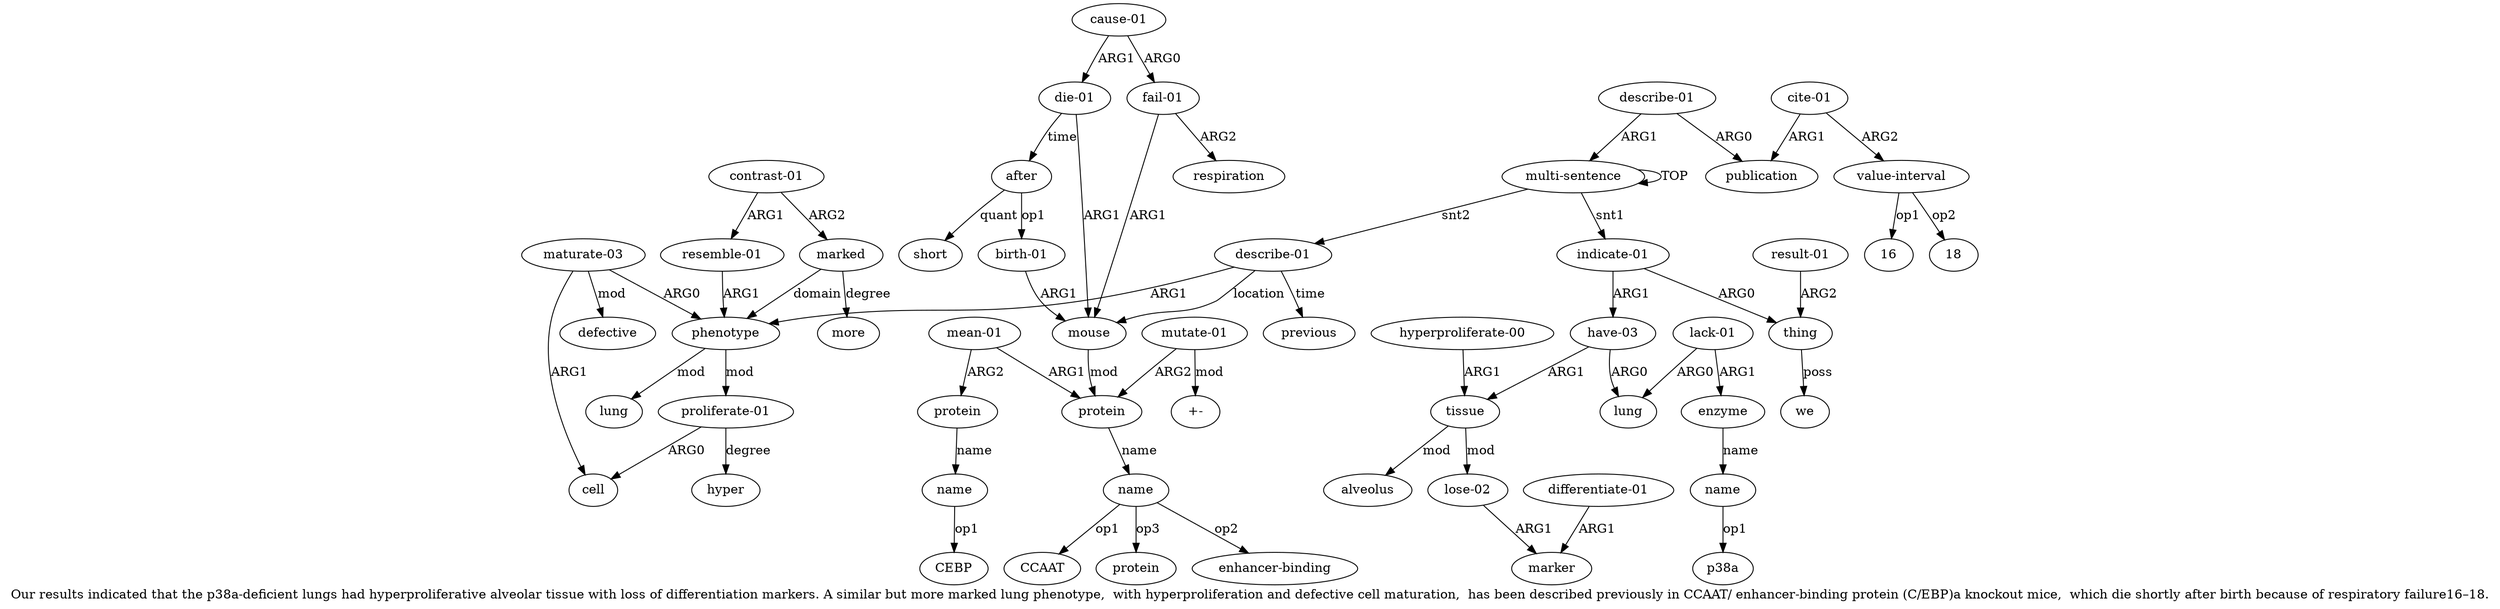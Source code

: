 digraph  {
	graph [label="Our results indicated that the p38a-deficient lungs had hyperproliferative alveolar tissue with loss of differentiation markers. \
A similar but more marked lung phenotype,  with hyperproliferation and defective cell maturation,  has been described previously \
in CCAAT/ enhancer-binding protein (C/EBP)a knockout mice,  which die shortly after birth because of respiratory failure16–18."];
	node [label="\N"];
	a20	 [color=black,
		gold_ind=20,
		gold_label="describe-01",
		label="describe-01",
		test_ind=20,
		test_label="describe-01"];
	a21	 [color=black,
		gold_ind=21,
		gold_label=phenotype,
		label=phenotype,
		test_ind=21,
		test_label=phenotype];
	a20 -> a21 [key=0,
	color=black,
	gold_label=ARG1,
	label=ARG1,
	test_label=ARG1];
a33 [color=black,
	gold_ind=33,
	gold_label=mouse,
	label=mouse,
	test_ind=33,
	test_label=mouse];
a20 -> a33 [key=0,
color=black,
gold_label=location,
label=location,
test_label=location];
a32 [color=black,
gold_ind=32,
gold_label=previous,
label=previous,
test_ind=32,
test_label=previous];
a20 -> a32 [key=0,
color=black,
gold_label=time,
label=time,
test_label=time];
a22 [color=black,
gold_ind=22,
gold_label=lung,
label=lung,
test_ind=22,
test_label=lung];
a21 -> a22 [key=0,
color=black,
gold_label=mod,
label=mod,
test_label=mod];
a23 [color=black,
gold_ind=23,
gold_label="proliferate-01",
label="proliferate-01",
test_ind=23,
test_label="proliferate-01"];
a21 -> a23 [key=0,
color=black,
gold_label=mod,
label=mod,
test_label=mod];
a24 [color=black,
gold_ind=24,
gold_label=hyper,
label=hyper,
test_ind=24,
test_label=hyper];
a23 -> a24 [key=0,
color=black,
gold_label=degree,
label=degree,
test_label=degree];
a26 [color=black,
gold_ind=26,
gold_label=cell,
label=cell,
test_ind=26,
test_label=cell];
a23 -> a26 [key=0,
color=black,
gold_label=ARG0,
label=ARG0,
test_label=ARG0];
a25 [color=black,
gold_ind=25,
gold_label="maturate-03",
label="maturate-03",
test_ind=25,
test_label="maturate-03"];
a25 -> a21 [key=0,
color=black,
gold_label=ARG0,
label=ARG0,
test_label=ARG0];
a25 -> a26 [key=0,
color=black,
gold_label=ARG1,
label=ARG1,
test_label=ARG1];
a27 [color=black,
gold_ind=27,
gold_label=defective,
label=defective,
test_ind=27,
test_label=defective];
a25 -> a27 [key=0,
color=black,
gold_label=mod,
label=mod,
test_label=mod];
a28 [color=black,
gold_ind=28,
gold_label="resemble-01",
label="resemble-01",
test_ind=28,
test_label="resemble-01"];
a28 -> a21 [key=0,
color=black,
gold_label=ARG1,
label=ARG1,
test_label=ARG1];
a29 [color=black,
gold_ind=29,
gold_label="contrast-01",
label="contrast-01",
test_ind=29,
test_label="contrast-01"];
a29 -> a28 [key=0,
color=black,
gold_label=ARG1,
label=ARG1,
test_label=ARG1];
a30 [color=black,
gold_ind=30,
gold_label=marked,
label=marked,
test_ind=30,
test_label=marked];
a29 -> a30 [key=0,
color=black,
gold_label=ARG2,
label=ARG2,
test_label=ARG2];
"a42 CCAAT" [color=black,
gold_ind=-1,
gold_label=CCAAT,
label=CCAAT,
test_ind=-1,
test_label=CCAAT];
a31 [color=black,
gold_ind=31,
gold_label=more,
label=more,
test_ind=31,
test_label=more];
a30 -> a21 [key=0,
color=black,
gold_label=domain,
label=domain,
test_label=domain];
a30 -> a31 [key=0,
color=black,
gold_label=degree,
label=degree,
test_label=degree];
a37 [color=black,
gold_ind=37,
gold_label=short,
label=short,
test_ind=37,
test_label=short];
"a46 CEBP" [color=black,
gold_ind=-1,
gold_label=CEBP,
label=CEBP,
test_ind=-1,
test_label=CEBP];
a36 [color=black,
gold_ind=36,
gold_label="birth-01",
label="birth-01",
test_ind=36,
test_label="birth-01"];
a36 -> a33 [key=0,
color=black,
gold_label=ARG1,
label=ARG1,
test_label=ARG1];
a41 [color=black,
gold_ind=41,
gold_label=protein,
label=protein,
test_ind=41,
test_label=protein];
a33 -> a41 [key=0,
color=black,
gold_label=mod,
label=mod,
test_label=mod];
a35 [color=black,
gold_ind=35,
gold_label=after,
label=after,
test_ind=35,
test_label=after];
a35 -> a37 [key=0,
color=black,
gold_label=quant,
label=quant,
test_label=quant];
a35 -> a36 [key=0,
color=black,
gold_label=op1,
label=op1,
test_label=op1];
a34 [color=black,
gold_ind=34,
gold_label="die-01",
label="die-01",
test_ind=34,
test_label="die-01"];
a34 -> a33 [key=0,
color=black,
gold_label=ARG1,
label=ARG1,
test_label=ARG1];
a34 -> a35 [key=0,
color=black,
gold_label=time,
label=time,
test_label=time];
"a43 +-" [color=black,
gold_ind=-1,
gold_label="+-",
label="+-",
test_ind=-1,
test_label="+-"];
"a19 16" [color=black,
gold_ind=-1,
gold_label=16,
label=16,
test_ind=-1,
test_label=16];
"a19 18" [color=black,
gold_ind=-1,
gold_label=18,
label=18,
test_ind=-1,
test_label=18];
"a42 protein" [color=black,
gold_ind=-1,
gold_label=protein,
label=protein,
test_ind=-1,
test_label=protein];
a15 [color=black,
gold_ind=15,
gold_label="differentiate-01",
label="differentiate-01",
test_ind=15,
test_label="differentiate-01"];
a14 [color=black,
gold_ind=14,
gold_label=marker,
label=marker,
test_ind=14,
test_label=marker];
a15 -> a14 [key=0,
color=black,
gold_label=ARG1,
label=ARG1,
test_label=ARG1];
a17 [color=black,
gold_ind=17,
gold_label=publication,
label=publication,
test_ind=17,
test_label=publication];
a16 [color=black,
gold_ind=16,
gold_label="describe-01",
label="describe-01",
test_ind=16,
test_label="describe-01"];
a16 -> a17 [key=0,
color=black,
gold_label=ARG0,
label=ARG0,
test_label=ARG0];
a0 [color=black,
gold_ind=0,
gold_label="multi-sentence",
label="multi-sentence",
test_ind=0,
test_label="multi-sentence"];
a16 -> a0 [key=0,
color=black,
gold_label=ARG1,
label=ARG1,
test_label=ARG1];
a11 [color=black,
gold_ind=11,
gold_label="hyperproliferate-00",
label="hyperproliferate-00",
test_ind=11,
test_label="hyperproliferate-00"];
a10 [color=black,
gold_ind=10,
gold_label=tissue,
label=tissue,
test_ind=10,
test_label=tissue];
a11 -> a10 [key=0,
color=black,
gold_label=ARG1,
label=ARG1,
test_label=ARG1];
a13 [color=black,
gold_ind=13,
gold_label="lose-02",
label="lose-02",
test_ind=13,
test_label="lose-02"];
a10 -> a13 [key=0,
color=black,
gold_label=mod,
label=mod,
test_label=mod];
a12 [color=black,
gold_ind=12,
gold_label=alveolus,
label=alveolus,
test_ind=12,
test_label=alveolus];
a10 -> a12 [key=0,
color=black,
gold_label=mod,
label=mod,
test_label=mod];
a13 -> a14 [key=0,
color=black,
gold_label=ARG1,
label=ARG1,
test_label=ARG1];
a39 [color=black,
gold_ind=39,
gold_label="fail-01",
label="fail-01",
test_ind=39,
test_label="fail-01"];
a39 -> a33 [key=0,
color=black,
gold_label=ARG1,
label=ARG1,
test_label=ARG1];
a40 [color=black,
gold_ind=40,
gold_label=respiration,
label=respiration,
test_ind=40,
test_label=respiration];
a39 -> a40 [key=0,
color=black,
gold_label=ARG2,
label=ARG2,
test_label=ARG2];
a38 [color=black,
gold_ind=38,
gold_label="cause-01",
label="cause-01",
test_ind=38,
test_label="cause-01"];
a38 -> a34 [key=0,
color=black,
gold_label=ARG1,
label=ARG1,
test_label=ARG1];
a38 -> a39 [key=0,
color=black,
gold_label=ARG0,
label=ARG0,
test_label=ARG0];
a19 [color=black,
gold_ind=19,
gold_label="value-interval",
label="value-interval",
test_ind=19,
test_label="value-interval"];
a19 -> "a19 16" [key=0,
color=black,
gold_label=op1,
label=op1,
test_label=op1];
a19 -> "a19 18" [key=0,
color=black,
gold_label=op2,
label=op2,
test_label=op2];
a18 [color=black,
gold_ind=18,
gold_label="cite-01",
label="cite-01",
test_ind=18,
test_label="cite-01"];
a18 -> a17 [key=0,
color=black,
gold_label=ARG1,
label=ARG1,
test_label=ARG1];
a18 -> a19 [key=0,
color=black,
gold_label=ARG2,
label=ARG2,
test_label=ARG2];
a1 [color=black,
gold_ind=1,
gold_label="indicate-01",
label="indicate-01",
test_ind=1,
test_label="indicate-01"];
a2 [color=black,
gold_ind=2,
gold_label=thing,
label=thing,
test_ind=2,
test_label=thing];
a1 -> a2 [key=0,
color=black,
gold_label=ARG0,
label=ARG0,
test_label=ARG0];
a5 [color=black,
gold_ind=5,
gold_label="have-03",
label="have-03",
test_ind=5,
test_label="have-03"];
a1 -> a5 [key=0,
color=black,
gold_label=ARG1,
label=ARG1,
test_label=ARG1];
a0 -> a20 [key=0,
color=black,
gold_label=snt2,
label=snt2,
test_label=snt2];
a0 -> a1 [key=0,
color=black,
gold_label=snt1,
label=snt1,
test_label=snt1];
a0 -> a0 [key=0,
color=black,
gold_label=TOP,
label=TOP,
test_label=TOP];
a3 [color=black,
gold_ind=3,
gold_label=we,
label=we,
test_ind=3,
test_label=we];
a2 -> a3 [key=0,
color=black,
gold_label=poss,
label=poss,
test_label=poss];
a5 -> a10 [key=0,
color=black,
gold_label=ARG1,
label=ARG1,
test_label=ARG1];
a6 [color=black,
gold_ind=6,
gold_label=lung,
label=lung,
test_ind=6,
test_label=lung];
a5 -> a6 [key=0,
color=black,
gold_label=ARG0,
label=ARG0,
test_label=ARG0];
a4 [color=black,
gold_ind=4,
gold_label="result-01",
label="result-01",
test_ind=4,
test_label="result-01"];
a4 -> a2 [key=0,
color=black,
gold_label=ARG2,
label=ARG2,
test_label=ARG2];
a7 [color=black,
gold_ind=7,
gold_label="lack-01",
label="lack-01",
test_ind=7,
test_label="lack-01"];
a7 -> a6 [key=0,
color=black,
gold_label=ARG0,
label=ARG0,
test_label=ARG0];
a8 [color=black,
gold_ind=8,
gold_label=enzyme,
label=enzyme,
test_ind=8,
test_label=enzyme];
a7 -> a8 [key=0,
color=black,
gold_label=ARG1,
label=ARG1,
test_label=ARG1];
a9 [color=black,
gold_ind=9,
gold_label=name,
label=name,
test_ind=9,
test_label=name];
"a9 p38a" [color=black,
gold_ind=-1,
gold_label=p38a,
label=p38a,
test_ind=-1,
test_label=p38a];
a9 -> "a9 p38a" [key=0,
color=black,
gold_label=op1,
label=op1,
test_label=op1];
a8 -> a9 [key=0,
color=black,
gold_label=name,
label=name,
test_label=name];
"a42 enhancer-binding" [color=black,
gold_ind=-1,
gold_label="enhancer-binding",
label="enhancer-binding",
test_ind=-1,
test_label="enhancer-binding"];
a46 [color=black,
gold_ind=46,
gold_label=name,
label=name,
test_ind=46,
test_label=name];
a46 -> "a46 CEBP" [key=0,
color=black,
gold_label=op1,
label=op1,
test_label=op1];
a44 [color=black,
gold_ind=44,
gold_label="mean-01",
label="mean-01",
test_ind=44,
test_label="mean-01"];
a45 [color=black,
gold_ind=45,
gold_label=protein,
label=protein,
test_ind=45,
test_label=protein];
a44 -> a45 [key=0,
color=black,
gold_label=ARG2,
label=ARG2,
test_label=ARG2];
a44 -> a41 [key=0,
color=black,
gold_label=ARG1,
label=ARG1,
test_label=ARG1];
a45 -> a46 [key=0,
color=black,
gold_label=name,
label=name,
test_label=name];
a42 [color=black,
gold_ind=42,
gold_label=name,
label=name,
test_ind=42,
test_label=name];
a42 -> "a42 CCAAT" [key=0,
color=black,
gold_label=op1,
label=op1,
test_label=op1];
a42 -> "a42 protein" [key=0,
color=black,
gold_label=op3,
label=op3,
test_label=op3];
a42 -> "a42 enhancer-binding" [key=0,
color=black,
gold_label=op2,
label=op2,
test_label=op2];
a43 [color=black,
gold_ind=43,
gold_label="mutate-01",
label="mutate-01",
test_ind=43,
test_label="mutate-01"];
a43 -> "a43 +-" [key=0,
color=black,
gold_label=mod,
label=mod,
test_label=mod];
a43 -> a41 [key=0,
color=black,
gold_label=ARG2,
label=ARG2,
test_label=ARG2];
a41 -> a42 [key=0,
color=black,
gold_label=name,
label=name,
test_label=name];
}
